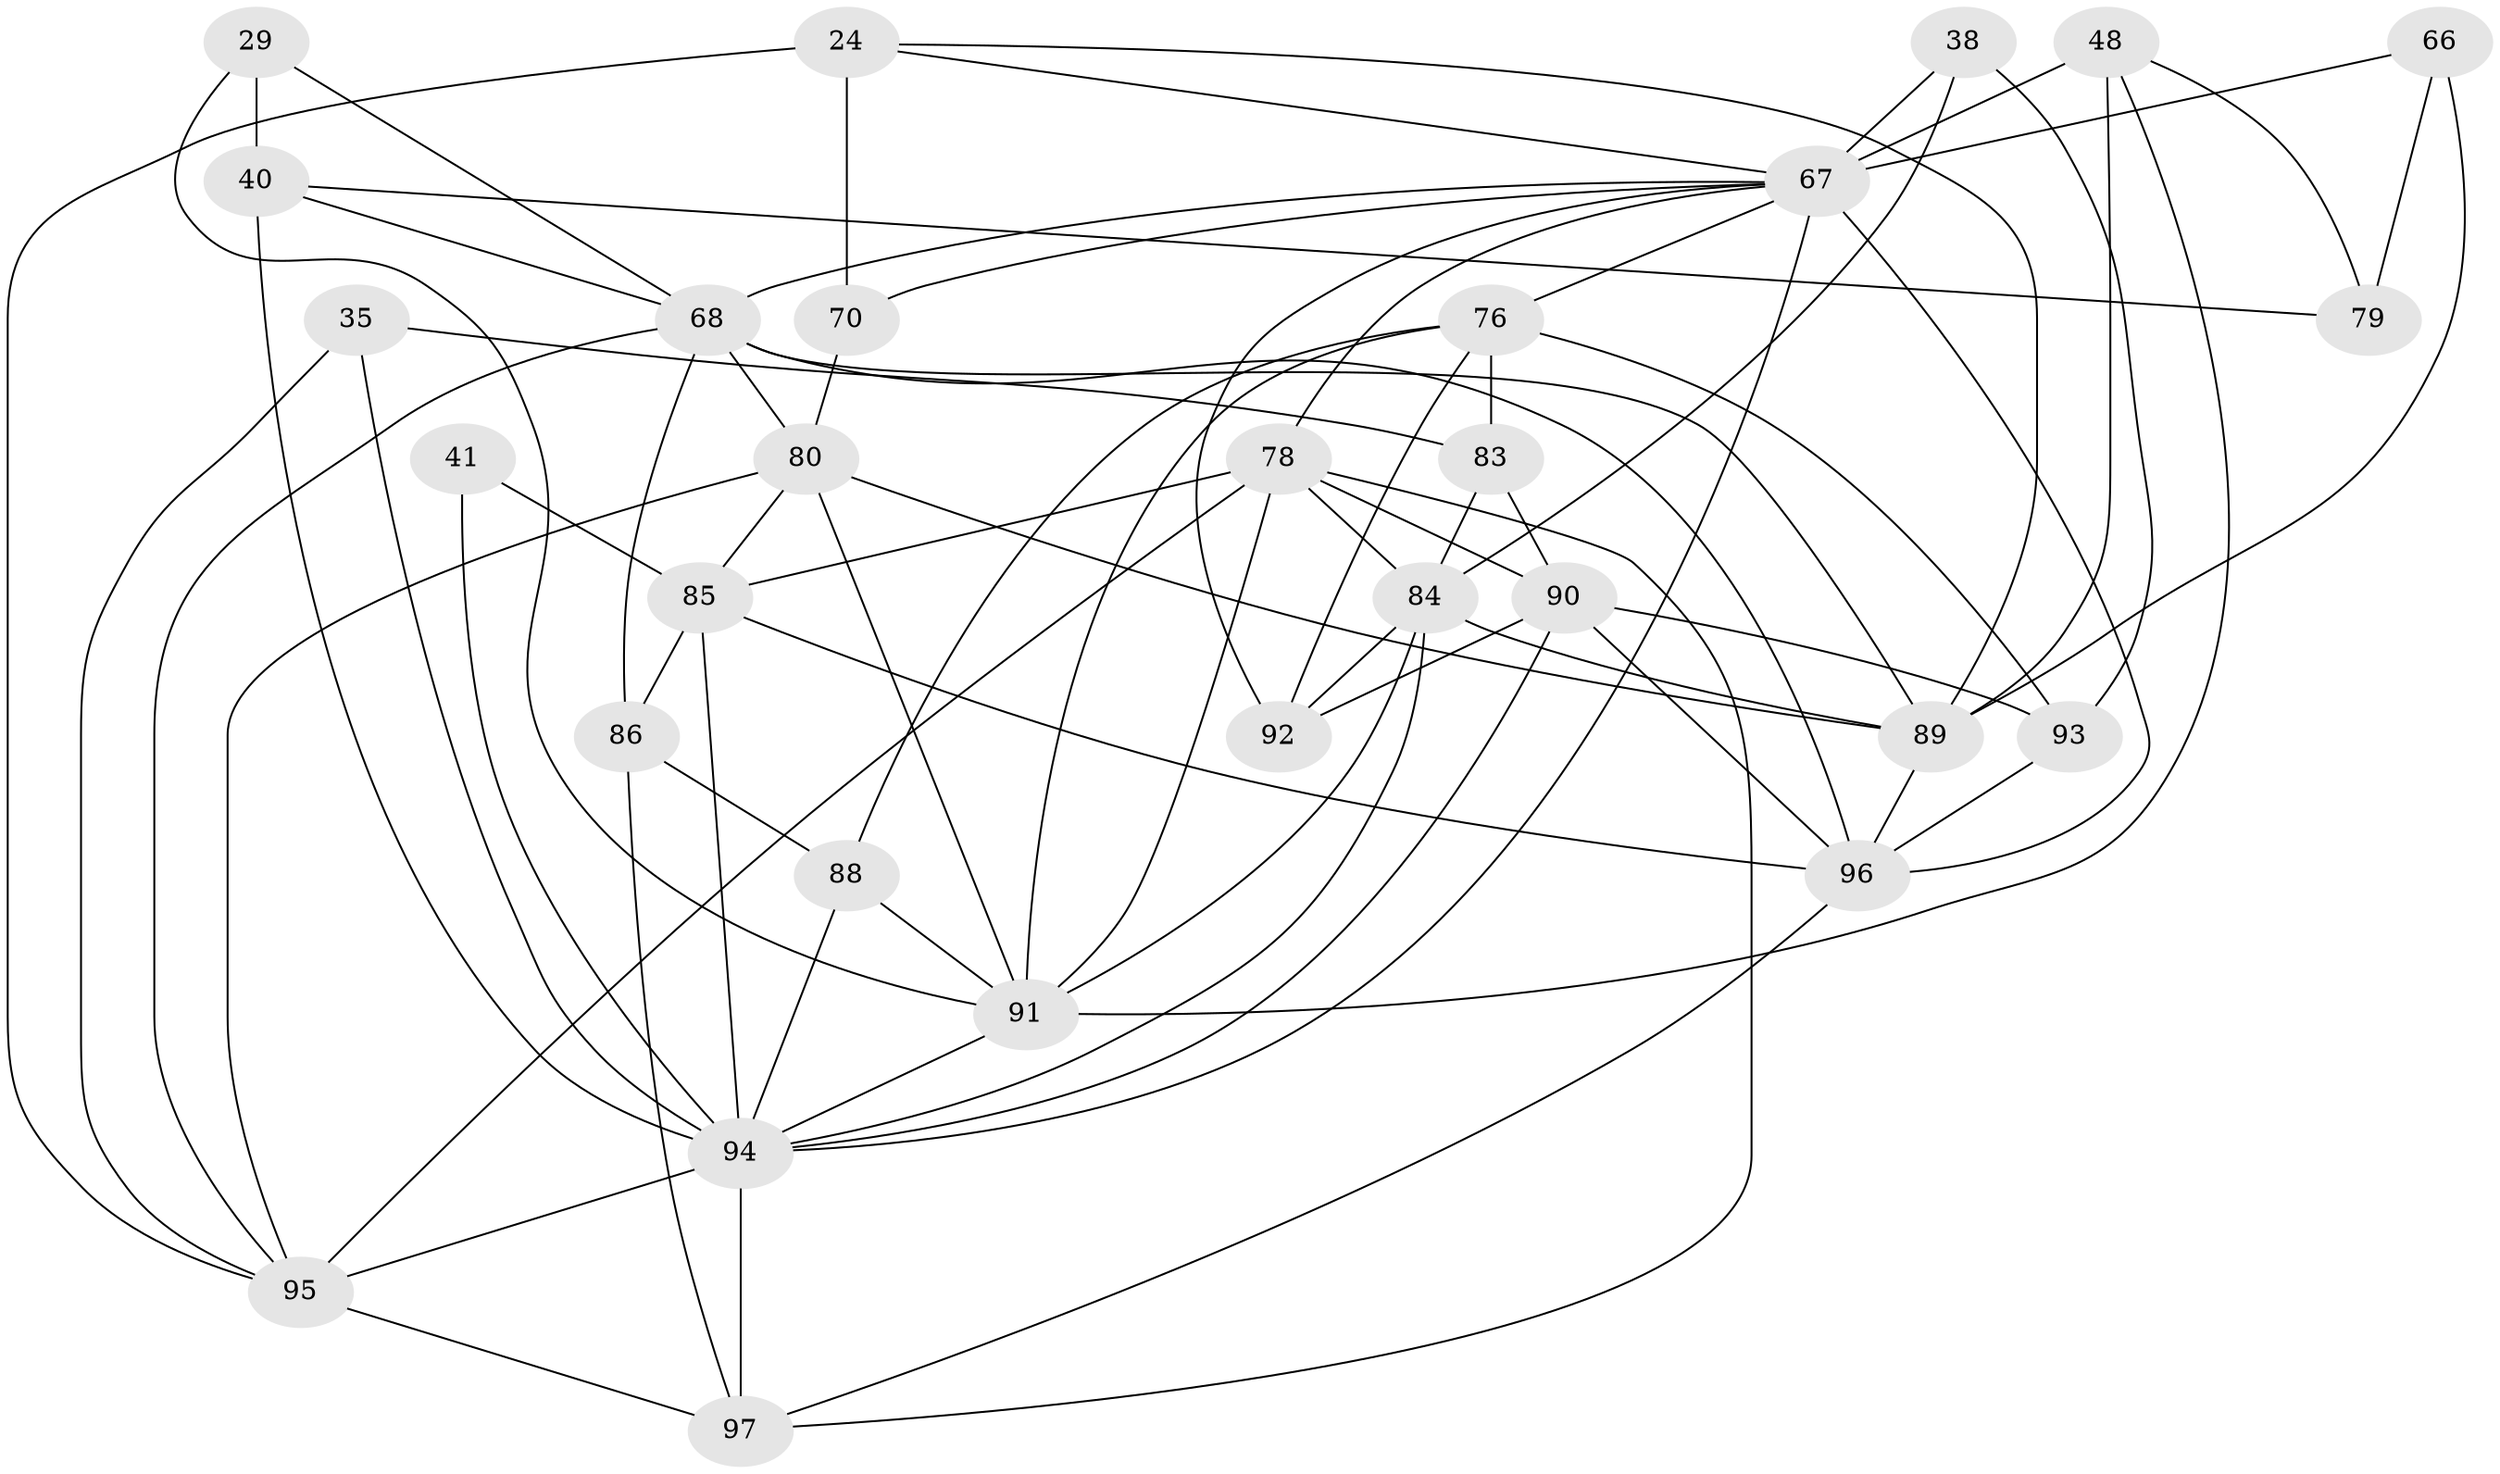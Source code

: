 // original degree distribution, {4: 1.0}
// Generated by graph-tools (version 1.1) at 2025/02/03/04/25 22:02:45]
// undirected, 29 vertices, 77 edges
graph export_dot {
graph [start="1"]
  node [color=gray90,style=filled];
  24 [super="+19"];
  29;
  35;
  38;
  40 [super="+7"];
  41;
  48 [super="+47"];
  66 [super="+50"];
  67 [super="+36+57+62"];
  68 [super="+64"];
  70;
  76 [super="+72"];
  78 [super="+74+45"];
  79;
  80 [super="+23+44+55+49+14"];
  83 [super="+52"];
  84 [super="+42+53"];
  85 [super="+82"];
  86 [super="+4"];
  88 [super="+3"];
  89 [super="+12+63"];
  90 [super="+28+51"];
  91 [super="+65+75"];
  92 [super="+87"];
  93 [super="+71"];
  94 [super="+54+61+73+56"];
  95 [super="+81+69"];
  96 [super="+2+58+6"];
  97 [super="+34+77"];
  24 -- 70 [weight=2];
  24 -- 89;
  24 -- 67;
  24 -- 95 [weight=2];
  29 -- 68;
  29 -- 40 [weight=2];
  29 -- 91;
  35 -- 83;
  35 -- 95;
  35 -- 94 [weight=2];
  38 -- 93;
  38 -- 67;
  38 -- 84 [weight=2];
  40 -- 79;
  40 -- 68;
  40 -- 94 [weight=2];
  41 -- 94;
  41 -- 85 [weight=3];
  48 -- 89;
  48 -- 91;
  48 -- 67 [weight=3];
  48 -- 79;
  66 -- 79 [weight=2];
  66 -- 89 [weight=3];
  66 -- 67;
  67 -- 94 [weight=3];
  67 -- 96;
  67 -- 78 [weight=2];
  67 -- 68;
  67 -- 70;
  67 -- 76;
  67 -- 92;
  68 -- 96 [weight=3];
  68 -- 80 [weight=2];
  68 -- 86 [weight=2];
  68 -- 89;
  68 -- 95;
  70 -- 80;
  76 -- 83 [weight=2];
  76 -- 93 [weight=2];
  76 -- 88;
  76 -- 92;
  76 -- 91;
  78 -- 84;
  78 -- 95 [weight=3];
  78 -- 91;
  78 -- 90 [weight=2];
  78 -- 85 [weight=2];
  78 -- 97;
  80 -- 85 [weight=2];
  80 -- 91 [weight=6];
  80 -- 95 [weight=2];
  80 -- 89;
  83 -- 90 [weight=2];
  83 -- 84;
  84 -- 92 [weight=2];
  84 -- 89 [weight=2];
  84 -- 94;
  84 -- 91;
  85 -- 86;
  85 -- 96;
  85 -- 94 [weight=3];
  86 -- 88 [weight=2];
  86 -- 97;
  88 -- 91;
  88 -- 94 [weight=2];
  89 -- 96;
  90 -- 93;
  90 -- 96;
  90 -- 92 [weight=2];
  90 -- 94 [weight=2];
  91 -- 94 [weight=2];
  93 -- 96 [weight=2];
  94 -- 95 [weight=4];
  94 -- 97 [weight=2];
  95 -- 97;
  96 -- 97;
}

